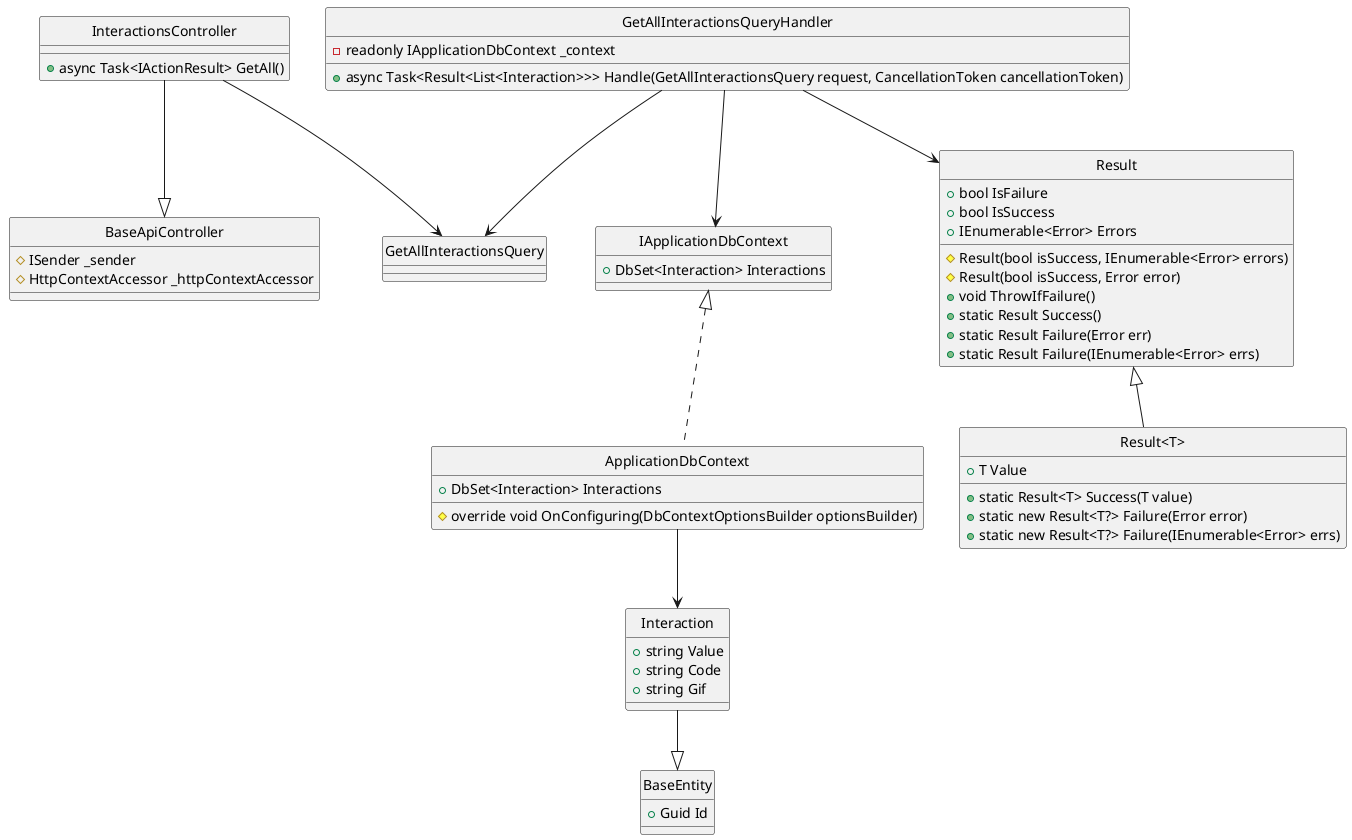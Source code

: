 @startuml 
hide circle

class BaseApiController {
    #ISender _sender
    #HttpContextAccessor _httpContextAccessor
}

class InteractionsController {
    +async Task<IActionResult> GetAll()
}

class GetAllInteractionsQuery {
}

class GetAllInteractionsQueryHandler {
    -readonly IApplicationDbContext _context
    +async Task<Result<List<Interaction>>> Handle(GetAllInteractionsQuery request, CancellationToken cancellationToken)
}

class IApplicationDbContext {
    +DbSet<Interaction> Interactions
}

class ApplicationDbContext {
    +DbSet<Interaction> Interactions
    #override void OnConfiguring(DbContextOptionsBuilder optionsBuilder)
}

class Result {
    +bool IsFailure
    +bool IsSuccess
    +IEnumerable<Error> Errors
    #Result(bool isSuccess, IEnumerable<Error> errors)
    #Result(bool isSuccess, Error error)
    +void ThrowIfFailure()
    +static Result Success()
    +static Result Failure(Error err)
    +static Result Failure(IEnumerable<Error> errs)
}

class "Result<T>" {
    +T Value
    +static Result<T> Success(T value)
    +static new Result<T?> Failure(Error error)
    +static new Result<T?> Failure(IEnumerable<Error> errs)
}

class BaseEntity {
    +Guid Id
}

class Interaction {
    +string Value
    +string Code
    +string Gif
}

InteractionsController --|> BaseApiController
InteractionsController --> GetAllInteractionsQuery
GetAllInteractionsQueryHandler --> GetAllInteractionsQuery
GetAllInteractionsQueryHandler --> Result
GetAllInteractionsQueryHandler --> IApplicationDbContext
Result <|-- "Result<T>"
IApplicationDbContext <|.. ApplicationDbContext
ApplicationDbContext --> Interaction
Interaction --|> BaseEntity
@enduml
